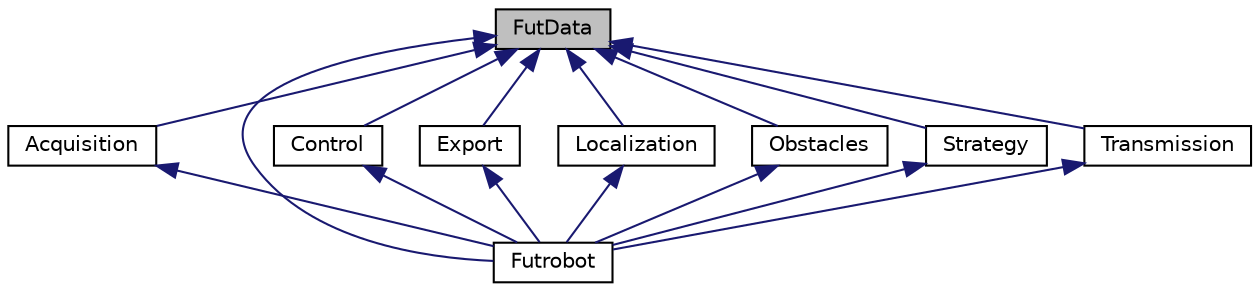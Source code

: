 digraph "FutData"
{
  edge [fontname="Helvetica",fontsize="10",labelfontname="Helvetica",labelfontsize="10"];
  node [fontname="Helvetica",fontsize="10",shape=record];
  Node1 [label="FutData",height=0.2,width=0.4,color="black", fillcolor="grey75", style="filled", fontcolor="black"];
  Node1 -> Node2 [dir="back",color="midnightblue",fontsize="10",style="solid",fontname="Helvetica"];
  Node2 [label="Acquisition",height=0.2,width=0.4,color="black", fillcolor="white", style="filled",URL="$classAcquisition.html"];
  Node2 -> Node3 [dir="back",color="midnightblue",fontsize="10",style="solid",fontname="Helvetica"];
  Node3 [label="Futrobot",height=0.2,width=0.4,color="black", fillcolor="white", style="filled",URL="$classFutrobot.html"];
  Node1 -> Node4 [dir="back",color="midnightblue",fontsize="10",style="solid",fontname="Helvetica"];
  Node4 [label="Control",height=0.2,width=0.4,color="black", fillcolor="white", style="filled",URL="$classControl.html"];
  Node4 -> Node3 [dir="back",color="midnightblue",fontsize="10",style="solid",fontname="Helvetica"];
  Node1 -> Node5 [dir="back",color="midnightblue",fontsize="10",style="solid",fontname="Helvetica"];
  Node5 [label="Export",height=0.2,width=0.4,color="black", fillcolor="white", style="filled",URL="$classExport.html"];
  Node5 -> Node3 [dir="back",color="midnightblue",fontsize="10",style="solid",fontname="Helvetica"];
  Node1 -> Node3 [dir="back",color="midnightblue",fontsize="10",style="solid",fontname="Helvetica"];
  Node1 -> Node6 [dir="back",color="midnightblue",fontsize="10",style="solid",fontname="Helvetica"];
  Node6 [label="Localization",height=0.2,width=0.4,color="black", fillcolor="white", style="filled",URL="$classLocalization.html"];
  Node6 -> Node3 [dir="back",color="midnightblue",fontsize="10",style="solid",fontname="Helvetica"];
  Node1 -> Node7 [dir="back",color="midnightblue",fontsize="10",style="solid",fontname="Helvetica"];
  Node7 [label="Obstacles",height=0.2,width=0.4,color="black", fillcolor="white", style="filled",URL="$classObstacles.html"];
  Node7 -> Node3 [dir="back",color="midnightblue",fontsize="10",style="solid",fontname="Helvetica"];
  Node1 -> Node8 [dir="back",color="midnightblue",fontsize="10",style="solid",fontname="Helvetica"];
  Node8 [label="Strategy",height=0.2,width=0.4,color="black", fillcolor="white", style="filled",URL="$classStrategy.html"];
  Node8 -> Node3 [dir="back",color="midnightblue",fontsize="10",style="solid",fontname="Helvetica"];
  Node1 -> Node9 [dir="back",color="midnightblue",fontsize="10",style="solid",fontname="Helvetica"];
  Node9 [label="Transmission",height=0.2,width=0.4,color="black", fillcolor="white", style="filled",URL="$classTransmission.html"];
  Node9 -> Node3 [dir="back",color="midnightblue",fontsize="10",style="solid",fontname="Helvetica"];
}
